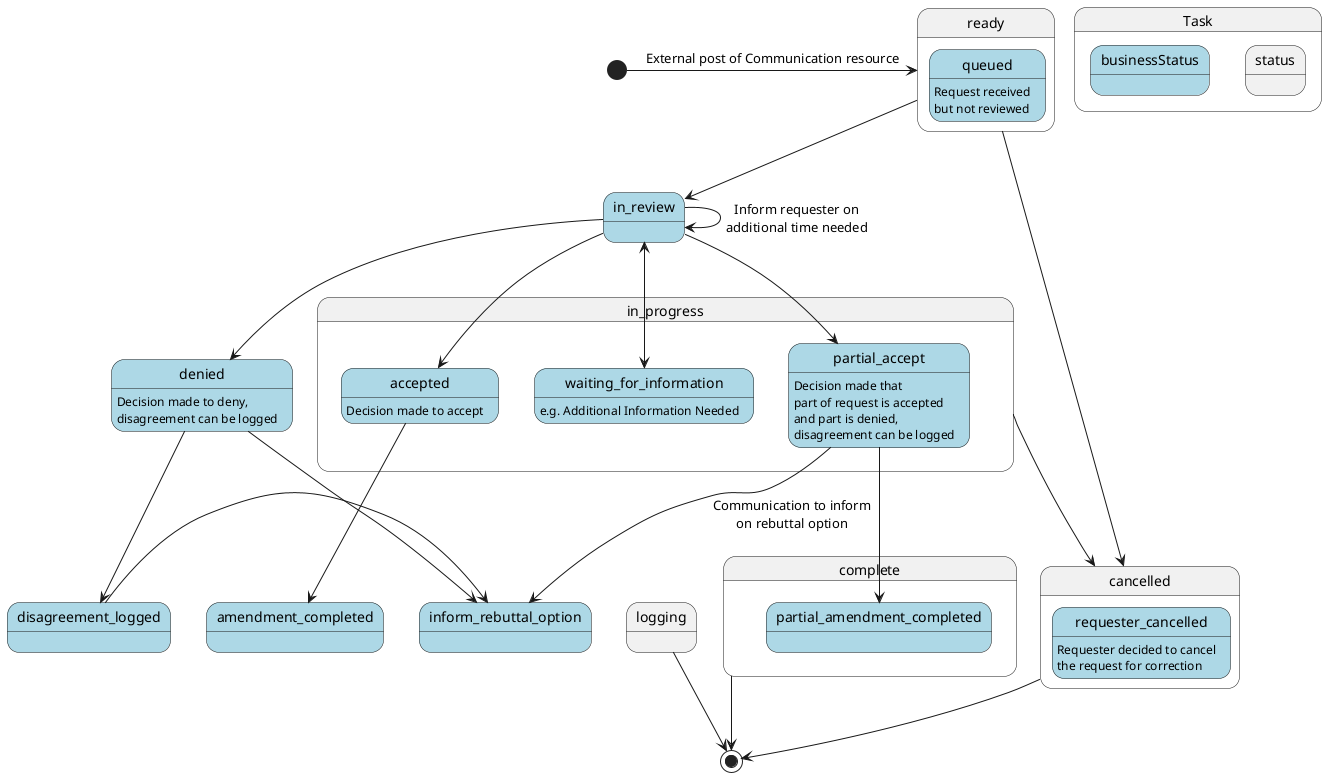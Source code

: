 @startuml
skinparam svgDimensionStyle false
hide empty description 
[*] -> ready : External post of Communication resource
state ready {
  state queued #lightblue {
  }
}
ready --> in_review
queued : Request received\nbut not reviewed

state in_progress {
  state in_review #lightblue{
  }
  state waiting_for_information #lightblue{
  }
  state accepted #lightblue{
  }
  state partial_accept #lightblue{
  }
}
in_review --> waiting_for_information
in_review --> accepted
in_review --> partial_accept
in_review --> in_review: Inform requester on\nadditional time needed
waiting_for_information --> in_review
in_review --> denied
accepted --> amendment_completed
denied -down-> disagreement_logged
waiting_for_information : e.g. Additional Information Needed
accepted : Decision made to accept
partial_accept : Decision made that\npart of request is accepted\nand part is denied,\ndisagreement can be logged
denied : Decision made to deny,\ndisagreement can be logged

state cancelled {
  state requester_cancelled #lightblue {
  }
}
cancelled --> [*]
ready --> cancelled
in_progress --> cancelled
requester_cancelled : Requester decided to cancel\nthe request for correction

state complete {
 state amendment_completed #lightblue{
 }
 
 state denied #lightblue{
 }
 
 state partial_amendment_completed #lightblue{
  }
}
partial_accept --> partial_amendment_completed
denied -down-> inform_rebuttal_option
partial_accept --> inform_rebuttal_option: Communication to inform\non rebuttal option
complete --> [*]
logging --> [*]

state logging {
  state disagreement_logged #lightblue{
 }
  state inform_rebuttal_option #lightblue{
 }
}
disagreement_logged -right-> inform_rebuttal_option


state Task.status{
}
state Task.businessStatus #lightblue {
}
@enduml
